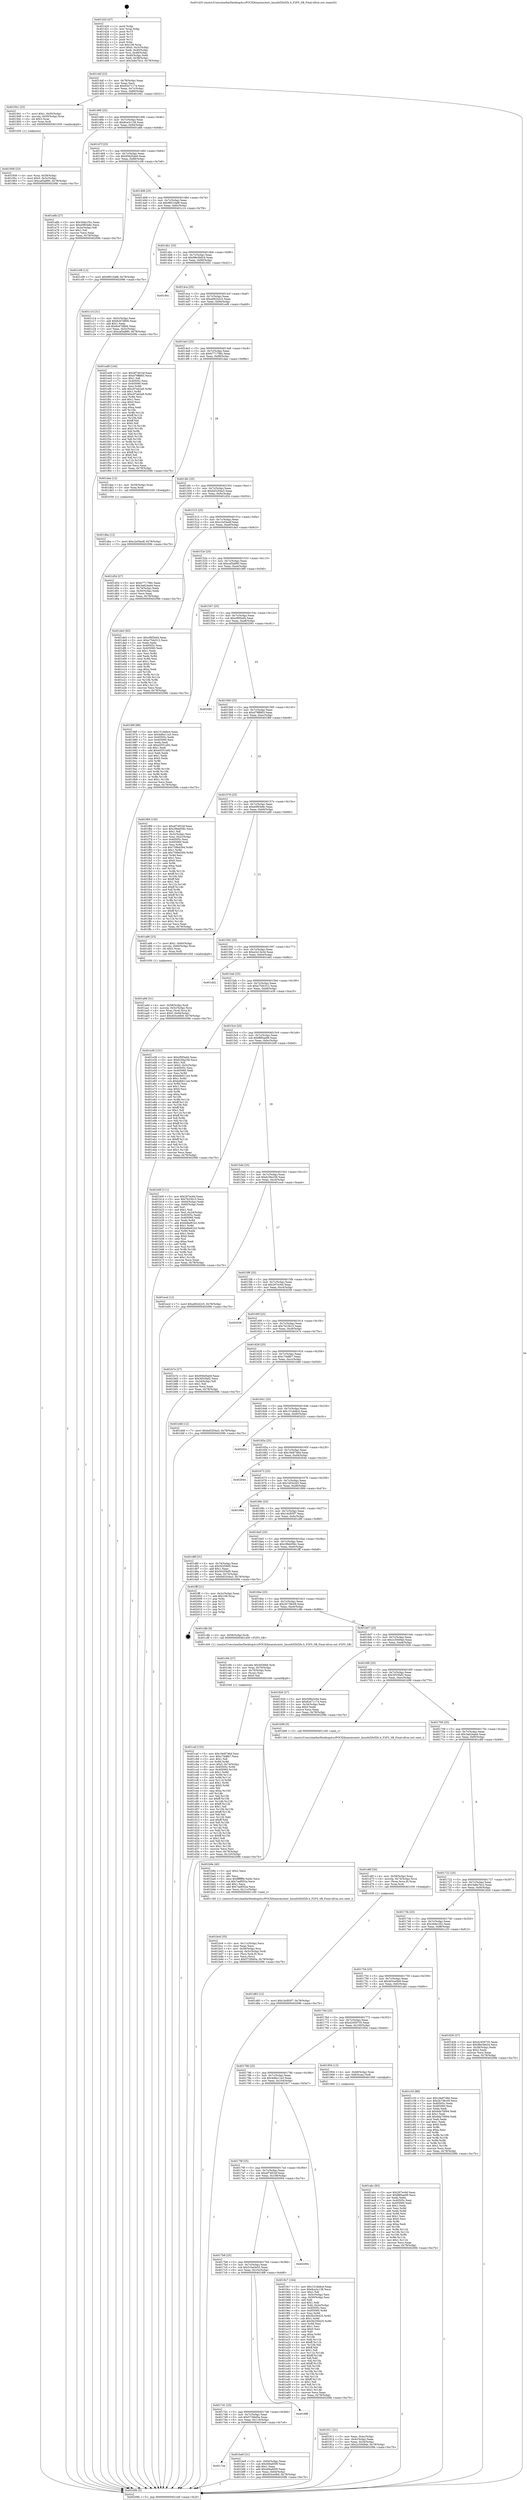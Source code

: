digraph "0x401420" {
  label = "0x401420 (/mnt/c/Users/mathe/Desktop/tcc/POCII/binaries/extr_linuxfsf2fsf2fs.h_F2FS_SB_Final-ollvm.out::main(0))"
  labelloc = "t"
  node[shape=record]

  Entry [label="",width=0.3,height=0.3,shape=circle,fillcolor=black,style=filled]
  "0x40144f" [label="{
     0x40144f [23]\l
     | [instrs]\l
     &nbsp;&nbsp;0x40144f \<+3\>: mov -0x78(%rbp),%eax\l
     &nbsp;&nbsp;0x401452 \<+2\>: mov %eax,%ecx\l
     &nbsp;&nbsp;0x401454 \<+6\>: sub $0x82e71174,%ecx\l
     &nbsp;&nbsp;0x40145a \<+3\>: mov %eax,-0x7c(%rbp)\l
     &nbsp;&nbsp;0x40145d \<+3\>: mov %ecx,-0x80(%rbp)\l
     &nbsp;&nbsp;0x401460 \<+6\>: je 0000000000401941 \<main+0x521\>\l
  }"]
  "0x401941" [label="{
     0x401941 [23]\l
     | [instrs]\l
     &nbsp;&nbsp;0x401941 \<+7\>: movl $0x1,-0x50(%rbp)\l
     &nbsp;&nbsp;0x401948 \<+4\>: movslq -0x50(%rbp),%rax\l
     &nbsp;&nbsp;0x40194c \<+4\>: shl $0x3,%rax\l
     &nbsp;&nbsp;0x401950 \<+3\>: mov %rax,%rdi\l
     &nbsp;&nbsp;0x401953 \<+5\>: call 0000000000401050 \<malloc@plt\>\l
     | [calls]\l
     &nbsp;&nbsp;0x401050 \{1\} (unknown)\l
  }"]
  "0x401466" [label="{
     0x401466 [25]\l
     | [instrs]\l
     &nbsp;&nbsp;0x401466 \<+5\>: jmp 000000000040146b \<main+0x4b\>\l
     &nbsp;&nbsp;0x40146b \<+3\>: mov -0x7c(%rbp),%eax\l
     &nbsp;&nbsp;0x40146e \<+5\>: sub $0x8ca3c138,%eax\l
     &nbsp;&nbsp;0x401473 \<+6\>: mov %eax,-0x84(%rbp)\l
     &nbsp;&nbsp;0x401479 \<+6\>: je 0000000000401a6b \<main+0x64b\>\l
  }"]
  Exit [label="",width=0.3,height=0.3,shape=circle,fillcolor=black,style=filled,peripheries=2]
  "0x401a6b" [label="{
     0x401a6b [27]\l
     | [instrs]\l
     &nbsp;&nbsp;0x401a6b \<+5\>: mov $0x3d4e1f2c,%eax\l
     &nbsp;&nbsp;0x401a70 \<+5\>: mov $0xe0f63e8c,%ecx\l
     &nbsp;&nbsp;0x401a75 \<+3\>: mov -0x2e(%rbp),%dl\l
     &nbsp;&nbsp;0x401a78 \<+3\>: test $0x1,%dl\l
     &nbsp;&nbsp;0x401a7b \<+3\>: cmovne %ecx,%eax\l
     &nbsp;&nbsp;0x401a7e \<+3\>: mov %eax,-0x78(%rbp)\l
     &nbsp;&nbsp;0x401a81 \<+5\>: jmp 000000000040209b \<main+0xc7b\>\l
  }"]
  "0x40147f" [label="{
     0x40147f [25]\l
     | [instrs]\l
     &nbsp;&nbsp;0x40147f \<+5\>: jmp 0000000000401484 \<main+0x64\>\l
     &nbsp;&nbsp;0x401484 \<+3\>: mov -0x7c(%rbp),%eax\l
     &nbsp;&nbsp;0x401487 \<+5\>: sub $0x956d5ab9,%eax\l
     &nbsp;&nbsp;0x40148c \<+6\>: mov %eax,-0x88(%rbp)\l
     &nbsp;&nbsp;0x401492 \<+6\>: je 0000000000401c08 \<main+0x7e8\>\l
  }"]
  "0x401dba" [label="{
     0x401dba [12]\l
     | [instrs]\l
     &nbsp;&nbsp;0x401dba \<+7\>: movl $0xc2e54a4f,-0x78(%rbp)\l
     &nbsp;&nbsp;0x401dc1 \<+5\>: jmp 000000000040209b \<main+0xc7b\>\l
  }"]
  "0x401c08" [label="{
     0x401c08 [12]\l
     | [instrs]\l
     &nbsp;&nbsp;0x401c08 \<+7\>: movl $0x98510af8,-0x78(%rbp)\l
     &nbsp;&nbsp;0x401c0f \<+5\>: jmp 000000000040209b \<main+0xc7b\>\l
  }"]
  "0x401498" [label="{
     0x401498 [25]\l
     | [instrs]\l
     &nbsp;&nbsp;0x401498 \<+5\>: jmp 000000000040149d \<main+0x7d\>\l
     &nbsp;&nbsp;0x40149d \<+3\>: mov -0x7c(%rbp),%eax\l
     &nbsp;&nbsp;0x4014a0 \<+5\>: sub $0x98510af8,%eax\l
     &nbsp;&nbsp;0x4014a5 \<+6\>: mov %eax,-0x8c(%rbp)\l
     &nbsp;&nbsp;0x4014ab \<+6\>: je 0000000000401c14 \<main+0x7f4\>\l
  }"]
  "0x401d83" [label="{
     0x401d83 [12]\l
     | [instrs]\l
     &nbsp;&nbsp;0x401d83 \<+7\>: movl $0x1dcf05f7,-0x78(%rbp)\l
     &nbsp;&nbsp;0x401d8a \<+5\>: jmp 000000000040209b \<main+0xc7b\>\l
  }"]
  "0x401c14" [label="{
     0x401c14 [31]\l
     | [instrs]\l
     &nbsp;&nbsp;0x401c14 \<+3\>: mov -0x5c(%rbp),%eax\l
     &nbsp;&nbsp;0x401c17 \<+5\>: add $0x8c67d806,%eax\l
     &nbsp;&nbsp;0x401c1c \<+3\>: add $0x1,%eax\l
     &nbsp;&nbsp;0x401c1f \<+5\>: sub $0x8c67d806,%eax\l
     &nbsp;&nbsp;0x401c24 \<+3\>: mov %eax,-0x5c(%rbp)\l
     &nbsp;&nbsp;0x401c27 \<+7\>: movl $0xcaf3a880,-0x78(%rbp)\l
     &nbsp;&nbsp;0x401c2e \<+5\>: jmp 000000000040209b \<main+0xc7b\>\l
  }"]
  "0x4014b1" [label="{
     0x4014b1 [25]\l
     | [instrs]\l
     &nbsp;&nbsp;0x4014b1 \<+5\>: jmp 00000000004014b6 \<main+0x96\>\l
     &nbsp;&nbsp;0x4014b6 \<+3\>: mov -0x7c(%rbp),%eax\l
     &nbsp;&nbsp;0x4014b9 \<+5\>: sub $0x98e3b624,%eax\l
     &nbsp;&nbsp;0x4014be \<+6\>: mov %eax,-0x90(%rbp)\l
     &nbsp;&nbsp;0x4014c4 \<+6\>: je 0000000000401841 \<main+0x421\>\l
  }"]
  "0x401caf" [label="{
     0x401caf [153]\l
     | [instrs]\l
     &nbsp;&nbsp;0x401caf \<+5\>: mov $0x19e8746d,%esi\l
     &nbsp;&nbsp;0x401cb4 \<+5\>: mov $0xc74d8b7,%ecx\l
     &nbsp;&nbsp;0x401cb9 \<+2\>: mov $0x1,%dl\l
     &nbsp;&nbsp;0x401cbb \<+3\>: xor %r8d,%r8d\l
     &nbsp;&nbsp;0x401cbe \<+7\>: movl $0x0,-0x74(%rbp)\l
     &nbsp;&nbsp;0x401cc5 \<+8\>: mov 0x40505c,%r9d\l
     &nbsp;&nbsp;0x401ccd \<+8\>: mov 0x405060,%r10d\l
     &nbsp;&nbsp;0x401cd5 \<+4\>: sub $0x1,%r8d\l
     &nbsp;&nbsp;0x401cd9 \<+3\>: mov %r9d,%r11d\l
     &nbsp;&nbsp;0x401cdc \<+3\>: add %r8d,%r11d\l
     &nbsp;&nbsp;0x401cdf \<+4\>: imul %r11d,%r9d\l
     &nbsp;&nbsp;0x401ce3 \<+4\>: and $0x1,%r9d\l
     &nbsp;&nbsp;0x401ce7 \<+4\>: cmp $0x0,%r9d\l
     &nbsp;&nbsp;0x401ceb \<+3\>: sete %bl\l
     &nbsp;&nbsp;0x401cee \<+4\>: cmp $0xa,%r10d\l
     &nbsp;&nbsp;0x401cf2 \<+4\>: setl %r14b\l
     &nbsp;&nbsp;0x401cf6 \<+3\>: mov %bl,%r15b\l
     &nbsp;&nbsp;0x401cf9 \<+4\>: xor $0xff,%r15b\l
     &nbsp;&nbsp;0x401cfd \<+3\>: mov %r14b,%r12b\l
     &nbsp;&nbsp;0x401d00 \<+4\>: xor $0xff,%r12b\l
     &nbsp;&nbsp;0x401d04 \<+3\>: xor $0x1,%dl\l
     &nbsp;&nbsp;0x401d07 \<+3\>: mov %r15b,%r13b\l
     &nbsp;&nbsp;0x401d0a \<+4\>: and $0xff,%r13b\l
     &nbsp;&nbsp;0x401d0e \<+2\>: and %dl,%bl\l
     &nbsp;&nbsp;0x401d10 \<+3\>: mov %r12b,%dil\l
     &nbsp;&nbsp;0x401d13 \<+4\>: and $0xff,%dil\l
     &nbsp;&nbsp;0x401d17 \<+3\>: and %dl,%r14b\l
     &nbsp;&nbsp;0x401d1a \<+3\>: or %bl,%r13b\l
     &nbsp;&nbsp;0x401d1d \<+3\>: or %r14b,%dil\l
     &nbsp;&nbsp;0x401d20 \<+3\>: xor %dil,%r13b\l
     &nbsp;&nbsp;0x401d23 \<+3\>: or %r12b,%r15b\l
     &nbsp;&nbsp;0x401d26 \<+4\>: xor $0xff,%r15b\l
     &nbsp;&nbsp;0x401d2a \<+3\>: or $0x1,%dl\l
     &nbsp;&nbsp;0x401d2d \<+3\>: and %dl,%r15b\l
     &nbsp;&nbsp;0x401d30 \<+3\>: or %r15b,%r13b\l
     &nbsp;&nbsp;0x401d33 \<+4\>: test $0x1,%r13b\l
     &nbsp;&nbsp;0x401d37 \<+3\>: cmovne %ecx,%esi\l
     &nbsp;&nbsp;0x401d3a \<+3\>: mov %esi,-0x78(%rbp)\l
     &nbsp;&nbsp;0x401d3d \<+6\>: mov %eax,-0x120(%rbp)\l
     &nbsp;&nbsp;0x401d43 \<+5\>: jmp 000000000040209b \<main+0xc7b\>\l
  }"]
  "0x401841" [label="{
     0x401841\l
  }", style=dashed]
  "0x4014ca" [label="{
     0x4014ca [25]\l
     | [instrs]\l
     &nbsp;&nbsp;0x4014ca \<+5\>: jmp 00000000004014cf \<main+0xaf\>\l
     &nbsp;&nbsp;0x4014cf \<+3\>: mov -0x7c(%rbp),%eax\l
     &nbsp;&nbsp;0x4014d2 \<+5\>: sub $0xa06242c5,%eax\l
     &nbsp;&nbsp;0x4014d7 \<+6\>: mov %eax,-0x94(%rbp)\l
     &nbsp;&nbsp;0x4014dd \<+6\>: je 0000000000401ed9 \<main+0xab9\>\l
  }"]
  "0x401c94" [label="{
     0x401c94 [27]\l
     | [instrs]\l
     &nbsp;&nbsp;0x401c94 \<+10\>: movabs $0x4030b6,%rdi\l
     &nbsp;&nbsp;0x401c9e \<+4\>: mov %rax,-0x70(%rbp)\l
     &nbsp;&nbsp;0x401ca2 \<+4\>: mov -0x70(%rbp),%rax\l
     &nbsp;&nbsp;0x401ca6 \<+2\>: mov (%rax),%esi\l
     &nbsp;&nbsp;0x401ca8 \<+2\>: mov $0x0,%al\l
     &nbsp;&nbsp;0x401caa \<+5\>: call 0000000000401040 \<printf@plt\>\l
     | [calls]\l
     &nbsp;&nbsp;0x401040 \{1\} (unknown)\l
  }"]
  "0x401ed9" [label="{
     0x401ed9 [144]\l
     | [instrs]\l
     &nbsp;&nbsp;0x401ed9 \<+5\>: mov $0x4f7491bf,%eax\l
     &nbsp;&nbsp;0x401ede \<+5\>: mov $0xd79ffd63,%ecx\l
     &nbsp;&nbsp;0x401ee3 \<+2\>: mov $0x1,%dl\l
     &nbsp;&nbsp;0x401ee5 \<+7\>: mov 0x40505c,%esi\l
     &nbsp;&nbsp;0x401eec \<+7\>: mov 0x405060,%edi\l
     &nbsp;&nbsp;0x401ef3 \<+3\>: mov %esi,%r8d\l
     &nbsp;&nbsp;0x401ef6 \<+7\>: add $0xc97eb2a9,%r8d\l
     &nbsp;&nbsp;0x401efd \<+4\>: sub $0x1,%r8d\l
     &nbsp;&nbsp;0x401f01 \<+7\>: sub $0xc97eb2a9,%r8d\l
     &nbsp;&nbsp;0x401f08 \<+4\>: imul %r8d,%esi\l
     &nbsp;&nbsp;0x401f0c \<+3\>: and $0x1,%esi\l
     &nbsp;&nbsp;0x401f0f \<+3\>: cmp $0x0,%esi\l
     &nbsp;&nbsp;0x401f12 \<+4\>: sete %r9b\l
     &nbsp;&nbsp;0x401f16 \<+3\>: cmp $0xa,%edi\l
     &nbsp;&nbsp;0x401f19 \<+4\>: setl %r10b\l
     &nbsp;&nbsp;0x401f1d \<+3\>: mov %r9b,%r11b\l
     &nbsp;&nbsp;0x401f20 \<+4\>: xor $0xff,%r11b\l
     &nbsp;&nbsp;0x401f24 \<+3\>: mov %r10b,%bl\l
     &nbsp;&nbsp;0x401f27 \<+3\>: xor $0xff,%bl\l
     &nbsp;&nbsp;0x401f2a \<+3\>: xor $0x0,%dl\l
     &nbsp;&nbsp;0x401f2d \<+3\>: mov %r11b,%r14b\l
     &nbsp;&nbsp;0x401f30 \<+4\>: and $0x0,%r14b\l
     &nbsp;&nbsp;0x401f34 \<+3\>: and %dl,%r9b\l
     &nbsp;&nbsp;0x401f37 \<+3\>: mov %bl,%r15b\l
     &nbsp;&nbsp;0x401f3a \<+4\>: and $0x0,%r15b\l
     &nbsp;&nbsp;0x401f3e \<+3\>: and %dl,%r10b\l
     &nbsp;&nbsp;0x401f41 \<+3\>: or %r9b,%r14b\l
     &nbsp;&nbsp;0x401f44 \<+3\>: or %r10b,%r15b\l
     &nbsp;&nbsp;0x401f47 \<+3\>: xor %r15b,%r14b\l
     &nbsp;&nbsp;0x401f4a \<+3\>: or %bl,%r11b\l
     &nbsp;&nbsp;0x401f4d \<+4\>: xor $0xff,%r11b\l
     &nbsp;&nbsp;0x401f51 \<+3\>: or $0x0,%dl\l
     &nbsp;&nbsp;0x401f54 \<+3\>: and %dl,%r11b\l
     &nbsp;&nbsp;0x401f57 \<+3\>: or %r11b,%r14b\l
     &nbsp;&nbsp;0x401f5a \<+4\>: test $0x1,%r14b\l
     &nbsp;&nbsp;0x401f5e \<+3\>: cmovne %ecx,%eax\l
     &nbsp;&nbsp;0x401f61 \<+3\>: mov %eax,-0x78(%rbp)\l
     &nbsp;&nbsp;0x401f64 \<+5\>: jmp 000000000040209b \<main+0xc7b\>\l
  }"]
  "0x4014e3" [label="{
     0x4014e3 [25]\l
     | [instrs]\l
     &nbsp;&nbsp;0x4014e3 \<+5\>: jmp 00000000004014e8 \<main+0xc8\>\l
     &nbsp;&nbsp;0x4014e8 \<+3\>: mov -0x7c(%rbp),%eax\l
     &nbsp;&nbsp;0x4014eb \<+5\>: sub $0xb771798c,%eax\l
     &nbsp;&nbsp;0x4014f0 \<+6\>: mov %eax,-0x98(%rbp)\l
     &nbsp;&nbsp;0x4014f6 \<+6\>: je 0000000000401dae \<main+0x98e\>\l
  }"]
  "0x4017ea" [label="{
     0x4017ea\l
  }", style=dashed]
  "0x401dae" [label="{
     0x401dae [12]\l
     | [instrs]\l
     &nbsp;&nbsp;0x401dae \<+4\>: mov -0x58(%rbp),%rax\l
     &nbsp;&nbsp;0x401db2 \<+3\>: mov %rax,%rdi\l
     &nbsp;&nbsp;0x401db5 \<+5\>: call 0000000000401030 \<free@plt\>\l
     | [calls]\l
     &nbsp;&nbsp;0x401030 \{1\} (unknown)\l
  }"]
  "0x4014fc" [label="{
     0x4014fc [25]\l
     | [instrs]\l
     &nbsp;&nbsp;0x4014fc \<+5\>: jmp 0000000000401501 \<main+0xe1\>\l
     &nbsp;&nbsp;0x401501 \<+3\>: mov -0x7c(%rbp),%eax\l
     &nbsp;&nbsp;0x401504 \<+5\>: sub $0xbd3204a3,%eax\l
     &nbsp;&nbsp;0x401509 \<+6\>: mov %eax,-0x9c(%rbp)\l
     &nbsp;&nbsp;0x40150f \<+6\>: je 0000000000401d54 \<main+0x934\>\l
  }"]
  "0x401be9" [label="{
     0x401be9 [31]\l
     | [instrs]\l
     &nbsp;&nbsp;0x401be9 \<+3\>: mov -0x64(%rbp),%eax\l
     &nbsp;&nbsp;0x401bec \<+5\>: sub $0x40ba65f0,%eax\l
     &nbsp;&nbsp;0x401bf1 \<+3\>: add $0x1,%eax\l
     &nbsp;&nbsp;0x401bf4 \<+5\>: add $0x40ba65f0,%eax\l
     &nbsp;&nbsp;0x401bf9 \<+3\>: mov %eax,-0x64(%rbp)\l
     &nbsp;&nbsp;0x401bfc \<+7\>: movl $0x403ce0b9,-0x78(%rbp)\l
     &nbsp;&nbsp;0x401c03 \<+5\>: jmp 000000000040209b \<main+0xc7b\>\l
  }"]
  "0x401d54" [label="{
     0x401d54 [27]\l
     | [instrs]\l
     &nbsp;&nbsp;0x401d54 \<+5\>: mov $0xb771798c,%eax\l
     &nbsp;&nbsp;0x401d59 \<+5\>: mov $0x3a624ad4,%ecx\l
     &nbsp;&nbsp;0x401d5e \<+3\>: mov -0x74(%rbp),%edx\l
     &nbsp;&nbsp;0x401d61 \<+3\>: cmp -0x50(%rbp),%edx\l
     &nbsp;&nbsp;0x401d64 \<+3\>: cmovl %ecx,%eax\l
     &nbsp;&nbsp;0x401d67 \<+3\>: mov %eax,-0x78(%rbp)\l
     &nbsp;&nbsp;0x401d6a \<+5\>: jmp 000000000040209b \<main+0xc7b\>\l
  }"]
  "0x401515" [label="{
     0x401515 [25]\l
     | [instrs]\l
     &nbsp;&nbsp;0x401515 \<+5\>: jmp 000000000040151a \<main+0xfa\>\l
     &nbsp;&nbsp;0x40151a \<+3\>: mov -0x7c(%rbp),%eax\l
     &nbsp;&nbsp;0x40151d \<+5\>: sub $0xc2e54a4f,%eax\l
     &nbsp;&nbsp;0x401522 \<+6\>: mov %eax,-0xa0(%rbp)\l
     &nbsp;&nbsp;0x401528 \<+6\>: je 0000000000401de3 \<main+0x9c3\>\l
  }"]
  "0x4017d1" [label="{
     0x4017d1 [25]\l
     | [instrs]\l
     &nbsp;&nbsp;0x4017d1 \<+5\>: jmp 00000000004017d6 \<main+0x3b6\>\l
     &nbsp;&nbsp;0x4017d6 \<+3\>: mov -0x7c(%rbp),%eax\l
     &nbsp;&nbsp;0x4017d9 \<+5\>: sub $0x572fdd5a,%eax\l
     &nbsp;&nbsp;0x4017de \<+6\>: mov %eax,-0x110(%rbp)\l
     &nbsp;&nbsp;0x4017e4 \<+6\>: je 0000000000401be9 \<main+0x7c9\>\l
  }"]
  "0x401de3" [label="{
     0x401de3 [83]\l
     | [instrs]\l
     &nbsp;&nbsp;0x401de3 \<+5\>: mov $0xcf0f3ed4,%eax\l
     &nbsp;&nbsp;0x401de8 \<+5\>: mov $0xe75dc512,%ecx\l
     &nbsp;&nbsp;0x401ded \<+2\>: xor %edx,%edx\l
     &nbsp;&nbsp;0x401def \<+7\>: mov 0x40505c,%esi\l
     &nbsp;&nbsp;0x401df6 \<+7\>: mov 0x405060,%edi\l
     &nbsp;&nbsp;0x401dfd \<+3\>: sub $0x1,%edx\l
     &nbsp;&nbsp;0x401e00 \<+3\>: mov %esi,%r8d\l
     &nbsp;&nbsp;0x401e03 \<+3\>: add %edx,%r8d\l
     &nbsp;&nbsp;0x401e06 \<+4\>: imul %r8d,%esi\l
     &nbsp;&nbsp;0x401e0a \<+3\>: and $0x1,%esi\l
     &nbsp;&nbsp;0x401e0d \<+3\>: cmp $0x0,%esi\l
     &nbsp;&nbsp;0x401e10 \<+4\>: sete %r9b\l
     &nbsp;&nbsp;0x401e14 \<+3\>: cmp $0xa,%edi\l
     &nbsp;&nbsp;0x401e17 \<+4\>: setl %r10b\l
     &nbsp;&nbsp;0x401e1b \<+3\>: mov %r9b,%r11b\l
     &nbsp;&nbsp;0x401e1e \<+3\>: and %r10b,%r11b\l
     &nbsp;&nbsp;0x401e21 \<+3\>: xor %r10b,%r9b\l
     &nbsp;&nbsp;0x401e24 \<+3\>: or %r9b,%r11b\l
     &nbsp;&nbsp;0x401e27 \<+4\>: test $0x1,%r11b\l
     &nbsp;&nbsp;0x401e2b \<+3\>: cmovne %ecx,%eax\l
     &nbsp;&nbsp;0x401e2e \<+3\>: mov %eax,-0x78(%rbp)\l
     &nbsp;&nbsp;0x401e31 \<+5\>: jmp 000000000040209b \<main+0xc7b\>\l
  }"]
  "0x40152e" [label="{
     0x40152e [25]\l
     | [instrs]\l
     &nbsp;&nbsp;0x40152e \<+5\>: jmp 0000000000401533 \<main+0x113\>\l
     &nbsp;&nbsp;0x401533 \<+3\>: mov -0x7c(%rbp),%eax\l
     &nbsp;&nbsp;0x401536 \<+5\>: sub $0xcaf3a880,%eax\l
     &nbsp;&nbsp;0x40153b \<+6\>: mov %eax,-0xa4(%rbp)\l
     &nbsp;&nbsp;0x401541 \<+6\>: je 000000000040196f \<main+0x54f\>\l
  }"]
  "0x4018f8" [label="{
     0x4018f8\l
  }", style=dashed]
  "0x40196f" [label="{
     0x40196f [88]\l
     | [instrs]\l
     &nbsp;&nbsp;0x40196f \<+5\>: mov $0x151de8cd,%eax\l
     &nbsp;&nbsp;0x401974 \<+5\>: mov $0x4d6e11a3,%ecx\l
     &nbsp;&nbsp;0x401979 \<+7\>: mov 0x40505c,%edx\l
     &nbsp;&nbsp;0x401980 \<+7\>: mov 0x405060,%esi\l
     &nbsp;&nbsp;0x401987 \<+2\>: mov %edx,%edi\l
     &nbsp;&nbsp;0x401989 \<+6\>: sub $0xe5551a92,%edi\l
     &nbsp;&nbsp;0x40198f \<+3\>: sub $0x1,%edi\l
     &nbsp;&nbsp;0x401992 \<+6\>: add $0xe5551a92,%edi\l
     &nbsp;&nbsp;0x401998 \<+3\>: imul %edi,%edx\l
     &nbsp;&nbsp;0x40199b \<+3\>: and $0x1,%edx\l
     &nbsp;&nbsp;0x40199e \<+3\>: cmp $0x0,%edx\l
     &nbsp;&nbsp;0x4019a1 \<+4\>: sete %r8b\l
     &nbsp;&nbsp;0x4019a5 \<+3\>: cmp $0xa,%esi\l
     &nbsp;&nbsp;0x4019a8 \<+4\>: setl %r9b\l
     &nbsp;&nbsp;0x4019ac \<+3\>: mov %r8b,%r10b\l
     &nbsp;&nbsp;0x4019af \<+3\>: and %r9b,%r10b\l
     &nbsp;&nbsp;0x4019b2 \<+3\>: xor %r9b,%r8b\l
     &nbsp;&nbsp;0x4019b5 \<+3\>: or %r8b,%r10b\l
     &nbsp;&nbsp;0x4019b8 \<+4\>: test $0x1,%r10b\l
     &nbsp;&nbsp;0x4019bc \<+3\>: cmovne %ecx,%eax\l
     &nbsp;&nbsp;0x4019bf \<+3\>: mov %eax,-0x78(%rbp)\l
     &nbsp;&nbsp;0x4019c2 \<+5\>: jmp 000000000040209b \<main+0xc7b\>\l
  }"]
  "0x401547" [label="{
     0x401547 [25]\l
     | [instrs]\l
     &nbsp;&nbsp;0x401547 \<+5\>: jmp 000000000040154c \<main+0x12c\>\l
     &nbsp;&nbsp;0x40154c \<+3\>: mov -0x7c(%rbp),%eax\l
     &nbsp;&nbsp;0x40154f \<+5\>: sub $0xcf0f3ed4,%eax\l
     &nbsp;&nbsp;0x401554 \<+6\>: mov %eax,-0xa8(%rbp)\l
     &nbsp;&nbsp;0x40155a \<+6\>: je 0000000000402081 \<main+0xc61\>\l
  }"]
  "0x4017b8" [label="{
     0x4017b8 [25]\l
     | [instrs]\l
     &nbsp;&nbsp;0x4017b8 \<+5\>: jmp 00000000004017bd \<main+0x39d\>\l
     &nbsp;&nbsp;0x4017bd \<+3\>: mov -0x7c(%rbp),%eax\l
     &nbsp;&nbsp;0x4017c0 \<+5\>: sub $0x51be3e55,%eax\l
     &nbsp;&nbsp;0x4017c5 \<+6\>: mov %eax,-0x10c(%rbp)\l
     &nbsp;&nbsp;0x4017cb \<+6\>: je 00000000004018f8 \<main+0x4d8\>\l
  }"]
  "0x402081" [label="{
     0x402081\l
  }", style=dashed]
  "0x401560" [label="{
     0x401560 [25]\l
     | [instrs]\l
     &nbsp;&nbsp;0x401560 \<+5\>: jmp 0000000000401565 \<main+0x145\>\l
     &nbsp;&nbsp;0x401565 \<+3\>: mov -0x7c(%rbp),%eax\l
     &nbsp;&nbsp;0x401568 \<+5\>: sub $0xd79ffd63,%eax\l
     &nbsp;&nbsp;0x40156d \<+6\>: mov %eax,-0xac(%rbp)\l
     &nbsp;&nbsp;0x401573 \<+6\>: je 0000000000401f69 \<main+0xb49\>\l
  }"]
  "0x402094" [label="{
     0x402094\l
  }", style=dashed]
  "0x401f69" [label="{
     0x401f69 [150]\l
     | [instrs]\l
     &nbsp;&nbsp;0x401f69 \<+5\>: mov $0x4f7491bf,%eax\l
     &nbsp;&nbsp;0x401f6e \<+5\>: mov $0x29bb056c,%ecx\l
     &nbsp;&nbsp;0x401f73 \<+2\>: mov $0x1,%dl\l
     &nbsp;&nbsp;0x401f75 \<+3\>: mov -0x3c(%rbp),%esi\l
     &nbsp;&nbsp;0x401f78 \<+3\>: mov %esi,-0x2c(%rbp)\l
     &nbsp;&nbsp;0x401f7b \<+7\>: mov 0x40505c,%esi\l
     &nbsp;&nbsp;0x401f82 \<+7\>: mov 0x405060,%edi\l
     &nbsp;&nbsp;0x401f89 \<+3\>: mov %esi,%r8d\l
     &nbsp;&nbsp;0x401f8c \<+7\>: sub $0x759bd394,%r8d\l
     &nbsp;&nbsp;0x401f93 \<+4\>: sub $0x1,%r8d\l
     &nbsp;&nbsp;0x401f97 \<+7\>: add $0x759bd394,%r8d\l
     &nbsp;&nbsp;0x401f9e \<+4\>: imul %r8d,%esi\l
     &nbsp;&nbsp;0x401fa2 \<+3\>: and $0x1,%esi\l
     &nbsp;&nbsp;0x401fa5 \<+3\>: cmp $0x0,%esi\l
     &nbsp;&nbsp;0x401fa8 \<+4\>: sete %r9b\l
     &nbsp;&nbsp;0x401fac \<+3\>: cmp $0xa,%edi\l
     &nbsp;&nbsp;0x401faf \<+4\>: setl %r10b\l
     &nbsp;&nbsp;0x401fb3 \<+3\>: mov %r9b,%r11b\l
     &nbsp;&nbsp;0x401fb6 \<+4\>: xor $0xff,%r11b\l
     &nbsp;&nbsp;0x401fba \<+3\>: mov %r10b,%bl\l
     &nbsp;&nbsp;0x401fbd \<+3\>: xor $0xff,%bl\l
     &nbsp;&nbsp;0x401fc0 \<+3\>: xor $0x1,%dl\l
     &nbsp;&nbsp;0x401fc3 \<+3\>: mov %r11b,%r14b\l
     &nbsp;&nbsp;0x401fc6 \<+4\>: and $0xff,%r14b\l
     &nbsp;&nbsp;0x401fca \<+3\>: and %dl,%r9b\l
     &nbsp;&nbsp;0x401fcd \<+3\>: mov %bl,%r15b\l
     &nbsp;&nbsp;0x401fd0 \<+4\>: and $0xff,%r15b\l
     &nbsp;&nbsp;0x401fd4 \<+3\>: and %dl,%r10b\l
     &nbsp;&nbsp;0x401fd7 \<+3\>: or %r9b,%r14b\l
     &nbsp;&nbsp;0x401fda \<+3\>: or %r10b,%r15b\l
     &nbsp;&nbsp;0x401fdd \<+3\>: xor %r15b,%r14b\l
     &nbsp;&nbsp;0x401fe0 \<+3\>: or %bl,%r11b\l
     &nbsp;&nbsp;0x401fe3 \<+4\>: xor $0xff,%r11b\l
     &nbsp;&nbsp;0x401fe7 \<+3\>: or $0x1,%dl\l
     &nbsp;&nbsp;0x401fea \<+3\>: and %dl,%r11b\l
     &nbsp;&nbsp;0x401fed \<+3\>: or %r11b,%r14b\l
     &nbsp;&nbsp;0x401ff0 \<+4\>: test $0x1,%r14b\l
     &nbsp;&nbsp;0x401ff4 \<+3\>: cmovne %ecx,%eax\l
     &nbsp;&nbsp;0x401ff7 \<+3\>: mov %eax,-0x78(%rbp)\l
     &nbsp;&nbsp;0x401ffa \<+5\>: jmp 000000000040209b \<main+0xc7b\>\l
  }"]
  "0x401579" [label="{
     0x401579 [25]\l
     | [instrs]\l
     &nbsp;&nbsp;0x401579 \<+5\>: jmp 000000000040157e \<main+0x15e\>\l
     &nbsp;&nbsp;0x40157e \<+3\>: mov -0x7c(%rbp),%eax\l
     &nbsp;&nbsp;0x401581 \<+5\>: sub $0xe0f63e8c,%eax\l
     &nbsp;&nbsp;0x401586 \<+6\>: mov %eax,-0xb0(%rbp)\l
     &nbsp;&nbsp;0x40158c \<+6\>: je 0000000000401a86 \<main+0x666\>\l
  }"]
  "0x401bc6" [label="{
     0x401bc6 [35]\l
     | [instrs]\l
     &nbsp;&nbsp;0x401bc6 \<+6\>: mov -0x11c(%rbp),%ecx\l
     &nbsp;&nbsp;0x401bcc \<+3\>: imul %eax,%ecx\l
     &nbsp;&nbsp;0x401bcf \<+4\>: mov -0x58(%rbp),%rsi\l
     &nbsp;&nbsp;0x401bd3 \<+4\>: movslq -0x5c(%rbp),%rdi\l
     &nbsp;&nbsp;0x401bd7 \<+4\>: mov (%rsi,%rdi,8),%rsi\l
     &nbsp;&nbsp;0x401bdb \<+2\>: mov %ecx,(%rsi)\l
     &nbsp;&nbsp;0x401bdd \<+7\>: movl $0x572fdd5a,-0x78(%rbp)\l
     &nbsp;&nbsp;0x401be4 \<+5\>: jmp 000000000040209b \<main+0xc7b\>\l
  }"]
  "0x401a86" [label="{
     0x401a86 [23]\l
     | [instrs]\l
     &nbsp;&nbsp;0x401a86 \<+7\>: movl $0x1,-0x60(%rbp)\l
     &nbsp;&nbsp;0x401a8d \<+4\>: movslq -0x60(%rbp),%rax\l
     &nbsp;&nbsp;0x401a91 \<+4\>: shl $0x2,%rax\l
     &nbsp;&nbsp;0x401a95 \<+3\>: mov %rax,%rdi\l
     &nbsp;&nbsp;0x401a98 \<+5\>: call 0000000000401050 \<malloc@plt\>\l
     | [calls]\l
     &nbsp;&nbsp;0x401050 \{1\} (unknown)\l
  }"]
  "0x401592" [label="{
     0x401592 [25]\l
     | [instrs]\l
     &nbsp;&nbsp;0x401592 \<+5\>: jmp 0000000000401597 \<main+0x177\>\l
     &nbsp;&nbsp;0x401597 \<+3\>: mov -0x7c(%rbp),%eax\l
     &nbsp;&nbsp;0x40159a \<+5\>: sub $0xe2e13e3d,%eax\l
     &nbsp;&nbsp;0x40159f \<+6\>: mov %eax,-0xb4(%rbp)\l
     &nbsp;&nbsp;0x4015a5 \<+6\>: je 0000000000401dd2 \<main+0x9b2\>\l
  }"]
  "0x401b9e" [label="{
     0x401b9e [40]\l
     | [instrs]\l
     &nbsp;&nbsp;0x401b9e \<+5\>: mov $0x2,%ecx\l
     &nbsp;&nbsp;0x401ba3 \<+1\>: cltd\l
     &nbsp;&nbsp;0x401ba4 \<+2\>: idiv %ecx\l
     &nbsp;&nbsp;0x401ba6 \<+6\>: imul $0xfffffffe,%edx,%ecx\l
     &nbsp;&nbsp;0x401bac \<+6\>: sub $0x7aef052a,%ecx\l
     &nbsp;&nbsp;0x401bb2 \<+3\>: add $0x1,%ecx\l
     &nbsp;&nbsp;0x401bb5 \<+6\>: add $0x7aef052a,%ecx\l
     &nbsp;&nbsp;0x401bbb \<+6\>: mov %ecx,-0x11c(%rbp)\l
     &nbsp;&nbsp;0x401bc1 \<+5\>: call 0000000000401160 \<next_i\>\l
     | [calls]\l
     &nbsp;&nbsp;0x401160 \{1\} (/mnt/c/Users/mathe/Desktop/tcc/POCII/binaries/extr_linuxfsf2fsf2fs.h_F2FS_SB_Final-ollvm.out::next_i)\l
  }"]
  "0x401dd2" [label="{
     0x401dd2\l
  }", style=dashed]
  "0x4015ab" [label="{
     0x4015ab [25]\l
     | [instrs]\l
     &nbsp;&nbsp;0x4015ab \<+5\>: jmp 00000000004015b0 \<main+0x190\>\l
     &nbsp;&nbsp;0x4015b0 \<+3\>: mov -0x7c(%rbp),%eax\l
     &nbsp;&nbsp;0x4015b3 \<+5\>: sub $0xe75dc512,%eax\l
     &nbsp;&nbsp;0x4015b8 \<+6\>: mov %eax,-0xb8(%rbp)\l
     &nbsp;&nbsp;0x4015be \<+6\>: je 0000000000401e36 \<main+0xa16\>\l
  }"]
  "0x401a9d" [label="{
     0x401a9d [31]\l
     | [instrs]\l
     &nbsp;&nbsp;0x401a9d \<+4\>: mov -0x58(%rbp),%rdi\l
     &nbsp;&nbsp;0x401aa1 \<+4\>: movslq -0x5c(%rbp),%rcx\l
     &nbsp;&nbsp;0x401aa5 \<+4\>: mov %rax,(%rdi,%rcx,8)\l
     &nbsp;&nbsp;0x401aa9 \<+7\>: movl $0x0,-0x64(%rbp)\l
     &nbsp;&nbsp;0x401ab0 \<+7\>: movl $0x403ce0b9,-0x78(%rbp)\l
     &nbsp;&nbsp;0x401ab7 \<+5\>: jmp 000000000040209b \<main+0xc7b\>\l
  }"]
  "0x401e36" [label="{
     0x401e36 [151]\l
     | [instrs]\l
     &nbsp;&nbsp;0x401e36 \<+5\>: mov $0xcf0f3ed4,%eax\l
     &nbsp;&nbsp;0x401e3b \<+5\>: mov $0xfc39a258,%ecx\l
     &nbsp;&nbsp;0x401e40 \<+2\>: mov $0x1,%dl\l
     &nbsp;&nbsp;0x401e42 \<+7\>: movl $0x0,-0x3c(%rbp)\l
     &nbsp;&nbsp;0x401e49 \<+7\>: mov 0x40505c,%esi\l
     &nbsp;&nbsp;0x401e50 \<+7\>: mov 0x405060,%edi\l
     &nbsp;&nbsp;0x401e57 \<+3\>: mov %esi,%r8d\l
     &nbsp;&nbsp;0x401e5a \<+7\>: add $0xbdb611a4,%r8d\l
     &nbsp;&nbsp;0x401e61 \<+4\>: sub $0x1,%r8d\l
     &nbsp;&nbsp;0x401e65 \<+7\>: sub $0xbdb611a4,%r8d\l
     &nbsp;&nbsp;0x401e6c \<+4\>: imul %r8d,%esi\l
     &nbsp;&nbsp;0x401e70 \<+3\>: and $0x1,%esi\l
     &nbsp;&nbsp;0x401e73 \<+3\>: cmp $0x0,%esi\l
     &nbsp;&nbsp;0x401e76 \<+4\>: sete %r9b\l
     &nbsp;&nbsp;0x401e7a \<+3\>: cmp $0xa,%edi\l
     &nbsp;&nbsp;0x401e7d \<+4\>: setl %r10b\l
     &nbsp;&nbsp;0x401e81 \<+3\>: mov %r9b,%r11b\l
     &nbsp;&nbsp;0x401e84 \<+4\>: xor $0xff,%r11b\l
     &nbsp;&nbsp;0x401e88 \<+3\>: mov %r10b,%bl\l
     &nbsp;&nbsp;0x401e8b \<+3\>: xor $0xff,%bl\l
     &nbsp;&nbsp;0x401e8e \<+3\>: xor $0x1,%dl\l
     &nbsp;&nbsp;0x401e91 \<+3\>: mov %r11b,%r14b\l
     &nbsp;&nbsp;0x401e94 \<+4\>: and $0xff,%r14b\l
     &nbsp;&nbsp;0x401e98 \<+3\>: and %dl,%r9b\l
     &nbsp;&nbsp;0x401e9b \<+3\>: mov %bl,%r15b\l
     &nbsp;&nbsp;0x401e9e \<+4\>: and $0xff,%r15b\l
     &nbsp;&nbsp;0x401ea2 \<+3\>: and %dl,%r10b\l
     &nbsp;&nbsp;0x401ea5 \<+3\>: or %r9b,%r14b\l
     &nbsp;&nbsp;0x401ea8 \<+3\>: or %r10b,%r15b\l
     &nbsp;&nbsp;0x401eab \<+3\>: xor %r15b,%r14b\l
     &nbsp;&nbsp;0x401eae \<+3\>: or %bl,%r11b\l
     &nbsp;&nbsp;0x401eb1 \<+4\>: xor $0xff,%r11b\l
     &nbsp;&nbsp;0x401eb5 \<+3\>: or $0x1,%dl\l
     &nbsp;&nbsp;0x401eb8 \<+3\>: and %dl,%r11b\l
     &nbsp;&nbsp;0x401ebb \<+3\>: or %r11b,%r14b\l
     &nbsp;&nbsp;0x401ebe \<+4\>: test $0x1,%r14b\l
     &nbsp;&nbsp;0x401ec2 \<+3\>: cmovne %ecx,%eax\l
     &nbsp;&nbsp;0x401ec5 \<+3\>: mov %eax,-0x78(%rbp)\l
     &nbsp;&nbsp;0x401ec8 \<+5\>: jmp 000000000040209b \<main+0xc7b\>\l
  }"]
  "0x4015c4" [label="{
     0x4015c4 [25]\l
     | [instrs]\l
     &nbsp;&nbsp;0x4015c4 \<+5\>: jmp 00000000004015c9 \<main+0x1a9\>\l
     &nbsp;&nbsp;0x4015c9 \<+3\>: mov -0x7c(%rbp),%eax\l
     &nbsp;&nbsp;0x4015cc \<+5\>: sub $0xf8f5ae99,%eax\l
     &nbsp;&nbsp;0x4015d1 \<+6\>: mov %eax,-0xbc(%rbp)\l
     &nbsp;&nbsp;0x4015d7 \<+6\>: je 0000000000401b0f \<main+0x6ef\>\l
  }"]
  "0x40179f" [label="{
     0x40179f [25]\l
     | [instrs]\l
     &nbsp;&nbsp;0x40179f \<+5\>: jmp 00000000004017a4 \<main+0x384\>\l
     &nbsp;&nbsp;0x4017a4 \<+3\>: mov -0x7c(%rbp),%eax\l
     &nbsp;&nbsp;0x4017a7 \<+5\>: sub $0x4f7491bf,%eax\l
     &nbsp;&nbsp;0x4017ac \<+6\>: mov %eax,-0x108(%rbp)\l
     &nbsp;&nbsp;0x4017b2 \<+6\>: je 0000000000402094 \<main+0xc74\>\l
  }"]
  "0x401b0f" [label="{
     0x401b0f [111]\l
     | [instrs]\l
     &nbsp;&nbsp;0x401b0f \<+5\>: mov $0x267ec6d,%eax\l
     &nbsp;&nbsp;0x401b14 \<+5\>: mov $0x7b23b15,%ecx\l
     &nbsp;&nbsp;0x401b19 \<+3\>: mov -0x64(%rbp),%edx\l
     &nbsp;&nbsp;0x401b1c \<+3\>: cmp -0x60(%rbp),%edx\l
     &nbsp;&nbsp;0x401b1f \<+4\>: setl %sil\l
     &nbsp;&nbsp;0x401b23 \<+4\>: and $0x1,%sil\l
     &nbsp;&nbsp;0x401b27 \<+4\>: mov %sil,-0x2d(%rbp)\l
     &nbsp;&nbsp;0x401b2b \<+7\>: mov 0x40505c,%edx\l
     &nbsp;&nbsp;0x401b32 \<+7\>: mov 0x405060,%edi\l
     &nbsp;&nbsp;0x401b39 \<+3\>: mov %edx,%r8d\l
     &nbsp;&nbsp;0x401b3c \<+7\>: add $0xbdbe81b2,%r8d\l
     &nbsp;&nbsp;0x401b43 \<+4\>: sub $0x1,%r8d\l
     &nbsp;&nbsp;0x401b47 \<+7\>: sub $0xbdbe81b2,%r8d\l
     &nbsp;&nbsp;0x401b4e \<+4\>: imul %r8d,%edx\l
     &nbsp;&nbsp;0x401b52 \<+3\>: and $0x1,%edx\l
     &nbsp;&nbsp;0x401b55 \<+3\>: cmp $0x0,%edx\l
     &nbsp;&nbsp;0x401b58 \<+4\>: sete %sil\l
     &nbsp;&nbsp;0x401b5c \<+3\>: cmp $0xa,%edi\l
     &nbsp;&nbsp;0x401b5f \<+4\>: setl %r9b\l
     &nbsp;&nbsp;0x401b63 \<+3\>: mov %sil,%r10b\l
     &nbsp;&nbsp;0x401b66 \<+3\>: and %r9b,%r10b\l
     &nbsp;&nbsp;0x401b69 \<+3\>: xor %r9b,%sil\l
     &nbsp;&nbsp;0x401b6c \<+3\>: or %sil,%r10b\l
     &nbsp;&nbsp;0x401b6f \<+4\>: test $0x1,%r10b\l
     &nbsp;&nbsp;0x401b73 \<+3\>: cmovne %ecx,%eax\l
     &nbsp;&nbsp;0x401b76 \<+3\>: mov %eax,-0x78(%rbp)\l
     &nbsp;&nbsp;0x401b79 \<+5\>: jmp 000000000040209b \<main+0xc7b\>\l
  }"]
  "0x4015dd" [label="{
     0x4015dd [25]\l
     | [instrs]\l
     &nbsp;&nbsp;0x4015dd \<+5\>: jmp 00000000004015e2 \<main+0x1c2\>\l
     &nbsp;&nbsp;0x4015e2 \<+3\>: mov -0x7c(%rbp),%eax\l
     &nbsp;&nbsp;0x4015e5 \<+5\>: sub $0xfc39a258,%eax\l
     &nbsp;&nbsp;0x4015ea \<+6\>: mov %eax,-0xc0(%rbp)\l
     &nbsp;&nbsp;0x4015f0 \<+6\>: je 0000000000401ecd \<main+0xaad\>\l
  }"]
  "0x4019c7" [label="{
     0x4019c7 [164]\l
     | [instrs]\l
     &nbsp;&nbsp;0x4019c7 \<+5\>: mov $0x151de8cd,%eax\l
     &nbsp;&nbsp;0x4019cc \<+5\>: mov $0x8ca3c138,%ecx\l
     &nbsp;&nbsp;0x4019d1 \<+2\>: mov $0x1,%dl\l
     &nbsp;&nbsp;0x4019d3 \<+3\>: mov -0x5c(%rbp),%esi\l
     &nbsp;&nbsp;0x4019d6 \<+3\>: cmp -0x50(%rbp),%esi\l
     &nbsp;&nbsp;0x4019d9 \<+4\>: setl %dil\l
     &nbsp;&nbsp;0x4019dd \<+4\>: and $0x1,%dil\l
     &nbsp;&nbsp;0x4019e1 \<+4\>: mov %dil,-0x2e(%rbp)\l
     &nbsp;&nbsp;0x4019e5 \<+7\>: mov 0x40505c,%esi\l
     &nbsp;&nbsp;0x4019ec \<+8\>: mov 0x405060,%r8d\l
     &nbsp;&nbsp;0x4019f4 \<+3\>: mov %esi,%r9d\l
     &nbsp;&nbsp;0x4019f7 \<+7\>: sub $0x5b256425,%r9d\l
     &nbsp;&nbsp;0x4019fe \<+4\>: sub $0x1,%r9d\l
     &nbsp;&nbsp;0x401a02 \<+7\>: add $0x5b256425,%r9d\l
     &nbsp;&nbsp;0x401a09 \<+4\>: imul %r9d,%esi\l
     &nbsp;&nbsp;0x401a0d \<+3\>: and $0x1,%esi\l
     &nbsp;&nbsp;0x401a10 \<+3\>: cmp $0x0,%esi\l
     &nbsp;&nbsp;0x401a13 \<+4\>: sete %dil\l
     &nbsp;&nbsp;0x401a17 \<+4\>: cmp $0xa,%r8d\l
     &nbsp;&nbsp;0x401a1b \<+4\>: setl %r10b\l
     &nbsp;&nbsp;0x401a1f \<+3\>: mov %dil,%r11b\l
     &nbsp;&nbsp;0x401a22 \<+4\>: xor $0xff,%r11b\l
     &nbsp;&nbsp;0x401a26 \<+3\>: mov %r10b,%bl\l
     &nbsp;&nbsp;0x401a29 \<+3\>: xor $0xff,%bl\l
     &nbsp;&nbsp;0x401a2c \<+3\>: xor $0x1,%dl\l
     &nbsp;&nbsp;0x401a2f \<+3\>: mov %r11b,%r14b\l
     &nbsp;&nbsp;0x401a32 \<+4\>: and $0xff,%r14b\l
     &nbsp;&nbsp;0x401a36 \<+3\>: and %dl,%dil\l
     &nbsp;&nbsp;0x401a39 \<+3\>: mov %bl,%r15b\l
     &nbsp;&nbsp;0x401a3c \<+4\>: and $0xff,%r15b\l
     &nbsp;&nbsp;0x401a40 \<+3\>: and %dl,%r10b\l
     &nbsp;&nbsp;0x401a43 \<+3\>: or %dil,%r14b\l
     &nbsp;&nbsp;0x401a46 \<+3\>: or %r10b,%r15b\l
     &nbsp;&nbsp;0x401a49 \<+3\>: xor %r15b,%r14b\l
     &nbsp;&nbsp;0x401a4c \<+3\>: or %bl,%r11b\l
     &nbsp;&nbsp;0x401a4f \<+4\>: xor $0xff,%r11b\l
     &nbsp;&nbsp;0x401a53 \<+3\>: or $0x1,%dl\l
     &nbsp;&nbsp;0x401a56 \<+3\>: and %dl,%r11b\l
     &nbsp;&nbsp;0x401a59 \<+3\>: or %r11b,%r14b\l
     &nbsp;&nbsp;0x401a5c \<+4\>: test $0x1,%r14b\l
     &nbsp;&nbsp;0x401a60 \<+3\>: cmovne %ecx,%eax\l
     &nbsp;&nbsp;0x401a63 \<+3\>: mov %eax,-0x78(%rbp)\l
     &nbsp;&nbsp;0x401a66 \<+5\>: jmp 000000000040209b \<main+0xc7b\>\l
  }"]
  "0x401ecd" [label="{
     0x401ecd [12]\l
     | [instrs]\l
     &nbsp;&nbsp;0x401ecd \<+7\>: movl $0xa06242c5,-0x78(%rbp)\l
     &nbsp;&nbsp;0x401ed4 \<+5\>: jmp 000000000040209b \<main+0xc7b\>\l
  }"]
  "0x4015f6" [label="{
     0x4015f6 [25]\l
     | [instrs]\l
     &nbsp;&nbsp;0x4015f6 \<+5\>: jmp 00000000004015fb \<main+0x1db\>\l
     &nbsp;&nbsp;0x4015fb \<+3\>: mov -0x7c(%rbp),%eax\l
     &nbsp;&nbsp;0x4015fe \<+5\>: sub $0x267ec6d,%eax\l
     &nbsp;&nbsp;0x401603 \<+6\>: mov %eax,-0xc4(%rbp)\l
     &nbsp;&nbsp;0x401609 \<+6\>: je 0000000000402038 \<main+0xc18\>\l
  }"]
  "0x401958" [label="{
     0x401958 [23]\l
     | [instrs]\l
     &nbsp;&nbsp;0x401958 \<+4\>: mov %rax,-0x58(%rbp)\l
     &nbsp;&nbsp;0x40195c \<+7\>: movl $0x0,-0x5c(%rbp)\l
     &nbsp;&nbsp;0x401963 \<+7\>: movl $0xcaf3a880,-0x78(%rbp)\l
     &nbsp;&nbsp;0x40196a \<+5\>: jmp 000000000040209b \<main+0xc7b\>\l
  }"]
  "0x402038" [label="{
     0x402038\l
  }", style=dashed]
  "0x40160f" [label="{
     0x40160f [25]\l
     | [instrs]\l
     &nbsp;&nbsp;0x40160f \<+5\>: jmp 0000000000401614 \<main+0x1f4\>\l
     &nbsp;&nbsp;0x401614 \<+3\>: mov -0x7c(%rbp),%eax\l
     &nbsp;&nbsp;0x401617 \<+5\>: sub $0x7b23b15,%eax\l
     &nbsp;&nbsp;0x40161c \<+6\>: mov %eax,-0xc8(%rbp)\l
     &nbsp;&nbsp;0x401622 \<+6\>: je 0000000000401b7e \<main+0x75e\>\l
  }"]
  "0x401911" [label="{
     0x401911 [21]\l
     | [instrs]\l
     &nbsp;&nbsp;0x401911 \<+3\>: mov %eax,-0x4c(%rbp)\l
     &nbsp;&nbsp;0x401914 \<+3\>: mov -0x4c(%rbp),%eax\l
     &nbsp;&nbsp;0x401917 \<+3\>: mov %eax,-0x34(%rbp)\l
     &nbsp;&nbsp;0x40191a \<+7\>: movl $0x2c5049ab,-0x78(%rbp)\l
     &nbsp;&nbsp;0x401921 \<+5\>: jmp 000000000040209b \<main+0xc7b\>\l
  }"]
  "0x401b7e" [label="{
     0x401b7e [27]\l
     | [instrs]\l
     &nbsp;&nbsp;0x401b7e \<+5\>: mov $0x956d5ab9,%eax\l
     &nbsp;&nbsp;0x401b83 \<+5\>: mov $0x3053faf2,%ecx\l
     &nbsp;&nbsp;0x401b88 \<+3\>: mov -0x2d(%rbp),%dl\l
     &nbsp;&nbsp;0x401b8b \<+3\>: test $0x1,%dl\l
     &nbsp;&nbsp;0x401b8e \<+3\>: cmovne %ecx,%eax\l
     &nbsp;&nbsp;0x401b91 \<+3\>: mov %eax,-0x78(%rbp)\l
     &nbsp;&nbsp;0x401b94 \<+5\>: jmp 000000000040209b \<main+0xc7b\>\l
  }"]
  "0x401628" [label="{
     0x401628 [25]\l
     | [instrs]\l
     &nbsp;&nbsp;0x401628 \<+5\>: jmp 000000000040162d \<main+0x20d\>\l
     &nbsp;&nbsp;0x40162d \<+3\>: mov -0x7c(%rbp),%eax\l
     &nbsp;&nbsp;0x401630 \<+5\>: sub $0xc74d8b7,%eax\l
     &nbsp;&nbsp;0x401635 \<+6\>: mov %eax,-0xcc(%rbp)\l
     &nbsp;&nbsp;0x40163b \<+6\>: je 0000000000401d48 \<main+0x928\>\l
  }"]
  "0x401786" [label="{
     0x401786 [25]\l
     | [instrs]\l
     &nbsp;&nbsp;0x401786 \<+5\>: jmp 000000000040178b \<main+0x36b\>\l
     &nbsp;&nbsp;0x40178b \<+3\>: mov -0x7c(%rbp),%eax\l
     &nbsp;&nbsp;0x40178e \<+5\>: sub $0x4d6e11a3,%eax\l
     &nbsp;&nbsp;0x401793 \<+6\>: mov %eax,-0x104(%rbp)\l
     &nbsp;&nbsp;0x401799 \<+6\>: je 00000000004019c7 \<main+0x5a7\>\l
  }"]
  "0x401d48" [label="{
     0x401d48 [12]\l
     | [instrs]\l
     &nbsp;&nbsp;0x401d48 \<+7\>: movl $0xbd3204a3,-0x78(%rbp)\l
     &nbsp;&nbsp;0x401d4f \<+5\>: jmp 000000000040209b \<main+0xc7b\>\l
  }"]
  "0x401641" [label="{
     0x401641 [25]\l
     | [instrs]\l
     &nbsp;&nbsp;0x401641 \<+5\>: jmp 0000000000401646 \<main+0x226\>\l
     &nbsp;&nbsp;0x401646 \<+3\>: mov -0x7c(%rbp),%eax\l
     &nbsp;&nbsp;0x401649 \<+5\>: sub $0x151de8cd,%eax\l
     &nbsp;&nbsp;0x40164e \<+6\>: mov %eax,-0xd0(%rbp)\l
     &nbsp;&nbsp;0x401654 \<+6\>: je 000000000040202c \<main+0xc0c\>\l
  }"]
  "0x401904" [label="{
     0x401904 [13]\l
     | [instrs]\l
     &nbsp;&nbsp;0x401904 \<+4\>: mov -0x48(%rbp),%rax\l
     &nbsp;&nbsp;0x401908 \<+4\>: mov 0x8(%rax),%rdi\l
     &nbsp;&nbsp;0x40190c \<+5\>: call 0000000000401060 \<atoi@plt\>\l
     | [calls]\l
     &nbsp;&nbsp;0x401060 \{1\} (unknown)\l
  }"]
  "0x40202c" [label="{
     0x40202c\l
  }", style=dashed]
  "0x40165a" [label="{
     0x40165a [25]\l
     | [instrs]\l
     &nbsp;&nbsp;0x40165a \<+5\>: jmp 000000000040165f \<main+0x23f\>\l
     &nbsp;&nbsp;0x40165f \<+3\>: mov -0x7c(%rbp),%eax\l
     &nbsp;&nbsp;0x401662 \<+5\>: sub $0x19e8746d,%eax\l
     &nbsp;&nbsp;0x401667 \<+6\>: mov %eax,-0xd4(%rbp)\l
     &nbsp;&nbsp;0x40166d \<+6\>: je 0000000000402044 \<main+0xc24\>\l
  }"]
  "0x40176d" [label="{
     0x40176d [25]\l
     | [instrs]\l
     &nbsp;&nbsp;0x40176d \<+5\>: jmp 0000000000401772 \<main+0x352\>\l
     &nbsp;&nbsp;0x401772 \<+3\>: mov -0x7c(%rbp),%eax\l
     &nbsp;&nbsp;0x401775 \<+5\>: sub $0x42459735,%eax\l
     &nbsp;&nbsp;0x40177a \<+6\>: mov %eax,-0x100(%rbp)\l
     &nbsp;&nbsp;0x401780 \<+6\>: je 0000000000401904 \<main+0x4e4\>\l
  }"]
  "0x402044" [label="{
     0x402044\l
  }", style=dashed]
  "0x401673" [label="{
     0x401673 [25]\l
     | [instrs]\l
     &nbsp;&nbsp;0x401673 \<+5\>: jmp 0000000000401678 \<main+0x258\>\l
     &nbsp;&nbsp;0x401678 \<+3\>: mov -0x7c(%rbp),%eax\l
     &nbsp;&nbsp;0x40167b \<+5\>: sub $0x1bf3a3d3,%eax\l
     &nbsp;&nbsp;0x401680 \<+6\>: mov %eax,-0xd8(%rbp)\l
     &nbsp;&nbsp;0x401686 \<+6\>: je 0000000000401894 \<main+0x474\>\l
  }"]
  "0x401abc" [label="{
     0x401abc [83]\l
     | [instrs]\l
     &nbsp;&nbsp;0x401abc \<+5\>: mov $0x267ec6d,%eax\l
     &nbsp;&nbsp;0x401ac1 \<+5\>: mov $0xf8f5ae99,%ecx\l
     &nbsp;&nbsp;0x401ac6 \<+2\>: xor %edx,%edx\l
     &nbsp;&nbsp;0x401ac8 \<+7\>: mov 0x40505c,%esi\l
     &nbsp;&nbsp;0x401acf \<+7\>: mov 0x405060,%edi\l
     &nbsp;&nbsp;0x401ad6 \<+3\>: sub $0x1,%edx\l
     &nbsp;&nbsp;0x401ad9 \<+3\>: mov %esi,%r8d\l
     &nbsp;&nbsp;0x401adc \<+3\>: add %edx,%r8d\l
     &nbsp;&nbsp;0x401adf \<+4\>: imul %r8d,%esi\l
     &nbsp;&nbsp;0x401ae3 \<+3\>: and $0x1,%esi\l
     &nbsp;&nbsp;0x401ae6 \<+3\>: cmp $0x0,%esi\l
     &nbsp;&nbsp;0x401ae9 \<+4\>: sete %r9b\l
     &nbsp;&nbsp;0x401aed \<+3\>: cmp $0xa,%edi\l
     &nbsp;&nbsp;0x401af0 \<+4\>: setl %r10b\l
     &nbsp;&nbsp;0x401af4 \<+3\>: mov %r9b,%r11b\l
     &nbsp;&nbsp;0x401af7 \<+3\>: and %r10b,%r11b\l
     &nbsp;&nbsp;0x401afa \<+3\>: xor %r10b,%r9b\l
     &nbsp;&nbsp;0x401afd \<+3\>: or %r9b,%r11b\l
     &nbsp;&nbsp;0x401b00 \<+4\>: test $0x1,%r11b\l
     &nbsp;&nbsp;0x401b04 \<+3\>: cmovne %ecx,%eax\l
     &nbsp;&nbsp;0x401b07 \<+3\>: mov %eax,-0x78(%rbp)\l
     &nbsp;&nbsp;0x401b0a \<+5\>: jmp 000000000040209b \<main+0xc7b\>\l
  }"]
  "0x401894" [label="{
     0x401894\l
  }", style=dashed]
  "0x40168c" [label="{
     0x40168c [25]\l
     | [instrs]\l
     &nbsp;&nbsp;0x40168c \<+5\>: jmp 0000000000401691 \<main+0x271\>\l
     &nbsp;&nbsp;0x401691 \<+3\>: mov -0x7c(%rbp),%eax\l
     &nbsp;&nbsp;0x401694 \<+5\>: sub $0x1dcf05f7,%eax\l
     &nbsp;&nbsp;0x401699 \<+6\>: mov %eax,-0xdc(%rbp)\l
     &nbsp;&nbsp;0x40169f \<+6\>: je 0000000000401d8f \<main+0x96f\>\l
  }"]
  "0x401754" [label="{
     0x401754 [25]\l
     | [instrs]\l
     &nbsp;&nbsp;0x401754 \<+5\>: jmp 0000000000401759 \<main+0x339\>\l
     &nbsp;&nbsp;0x401759 \<+3\>: mov -0x7c(%rbp),%eax\l
     &nbsp;&nbsp;0x40175c \<+5\>: sub $0x403ce0b9,%eax\l
     &nbsp;&nbsp;0x401761 \<+6\>: mov %eax,-0xfc(%rbp)\l
     &nbsp;&nbsp;0x401767 \<+6\>: je 0000000000401abc \<main+0x69c\>\l
  }"]
  "0x401d8f" [label="{
     0x401d8f [31]\l
     | [instrs]\l
     &nbsp;&nbsp;0x401d8f \<+3\>: mov -0x74(%rbp),%eax\l
     &nbsp;&nbsp;0x401d92 \<+5\>: sub $0x502f3bf5,%eax\l
     &nbsp;&nbsp;0x401d97 \<+3\>: add $0x1,%eax\l
     &nbsp;&nbsp;0x401d9a \<+5\>: add $0x502f3bf5,%eax\l
     &nbsp;&nbsp;0x401d9f \<+3\>: mov %eax,-0x74(%rbp)\l
     &nbsp;&nbsp;0x401da2 \<+7\>: movl $0xbd3204a3,-0x78(%rbp)\l
     &nbsp;&nbsp;0x401da9 \<+5\>: jmp 000000000040209b \<main+0xc7b\>\l
  }"]
  "0x4016a5" [label="{
     0x4016a5 [25]\l
     | [instrs]\l
     &nbsp;&nbsp;0x4016a5 \<+5\>: jmp 00000000004016aa \<main+0x28a\>\l
     &nbsp;&nbsp;0x4016aa \<+3\>: mov -0x7c(%rbp),%eax\l
     &nbsp;&nbsp;0x4016ad \<+5\>: sub $0x29bb056c,%eax\l
     &nbsp;&nbsp;0x4016b2 \<+6\>: mov %eax,-0xe0(%rbp)\l
     &nbsp;&nbsp;0x4016b8 \<+6\>: je 0000000000401fff \<main+0xbdf\>\l
  }"]
  "0x401c33" [label="{
     0x401c33 [88]\l
     | [instrs]\l
     &nbsp;&nbsp;0x401c33 \<+5\>: mov $0x19e8746d,%eax\l
     &nbsp;&nbsp;0x401c38 \<+5\>: mov $0x2b738c09,%ecx\l
     &nbsp;&nbsp;0x401c3d \<+7\>: mov 0x40505c,%edx\l
     &nbsp;&nbsp;0x401c44 \<+7\>: mov 0x405060,%esi\l
     &nbsp;&nbsp;0x401c4b \<+2\>: mov %edx,%edi\l
     &nbsp;&nbsp;0x401c4d \<+6\>: sub $0x6da70094,%edi\l
     &nbsp;&nbsp;0x401c53 \<+3\>: sub $0x1,%edi\l
     &nbsp;&nbsp;0x401c56 \<+6\>: add $0x6da70094,%edi\l
     &nbsp;&nbsp;0x401c5c \<+3\>: imul %edi,%edx\l
     &nbsp;&nbsp;0x401c5f \<+3\>: and $0x1,%edx\l
     &nbsp;&nbsp;0x401c62 \<+3\>: cmp $0x0,%edx\l
     &nbsp;&nbsp;0x401c65 \<+4\>: sete %r8b\l
     &nbsp;&nbsp;0x401c69 \<+3\>: cmp $0xa,%esi\l
     &nbsp;&nbsp;0x401c6c \<+4\>: setl %r9b\l
     &nbsp;&nbsp;0x401c70 \<+3\>: mov %r8b,%r10b\l
     &nbsp;&nbsp;0x401c73 \<+3\>: and %r9b,%r10b\l
     &nbsp;&nbsp;0x401c76 \<+3\>: xor %r9b,%r8b\l
     &nbsp;&nbsp;0x401c79 \<+3\>: or %r8b,%r10b\l
     &nbsp;&nbsp;0x401c7c \<+4\>: test $0x1,%r10b\l
     &nbsp;&nbsp;0x401c80 \<+3\>: cmovne %ecx,%eax\l
     &nbsp;&nbsp;0x401c83 \<+3\>: mov %eax,-0x78(%rbp)\l
     &nbsp;&nbsp;0x401c86 \<+5\>: jmp 000000000040209b \<main+0xc7b\>\l
  }"]
  "0x401fff" [label="{
     0x401fff [21]\l
     | [instrs]\l
     &nbsp;&nbsp;0x401fff \<+3\>: mov -0x2c(%rbp),%eax\l
     &nbsp;&nbsp;0x402002 \<+7\>: add $0x108,%rsp\l
     &nbsp;&nbsp;0x402009 \<+1\>: pop %rbx\l
     &nbsp;&nbsp;0x40200a \<+2\>: pop %r12\l
     &nbsp;&nbsp;0x40200c \<+2\>: pop %r13\l
     &nbsp;&nbsp;0x40200e \<+2\>: pop %r14\l
     &nbsp;&nbsp;0x402010 \<+2\>: pop %r15\l
     &nbsp;&nbsp;0x402012 \<+1\>: pop %rbp\l
     &nbsp;&nbsp;0x402013 \<+1\>: ret\l
  }"]
  "0x4016be" [label="{
     0x4016be [25]\l
     | [instrs]\l
     &nbsp;&nbsp;0x4016be \<+5\>: jmp 00000000004016c3 \<main+0x2a3\>\l
     &nbsp;&nbsp;0x4016c3 \<+3\>: mov -0x7c(%rbp),%eax\l
     &nbsp;&nbsp;0x4016c6 \<+5\>: sub $0x2b738c09,%eax\l
     &nbsp;&nbsp;0x4016cb \<+6\>: mov %eax,-0xe4(%rbp)\l
     &nbsp;&nbsp;0x4016d1 \<+6\>: je 0000000000401c8b \<main+0x86b\>\l
  }"]
  "0x401420" [label="{
     0x401420 [47]\l
     | [instrs]\l
     &nbsp;&nbsp;0x401420 \<+1\>: push %rbp\l
     &nbsp;&nbsp;0x401421 \<+3\>: mov %rsp,%rbp\l
     &nbsp;&nbsp;0x401424 \<+2\>: push %r15\l
     &nbsp;&nbsp;0x401426 \<+2\>: push %r14\l
     &nbsp;&nbsp;0x401428 \<+2\>: push %r13\l
     &nbsp;&nbsp;0x40142a \<+2\>: push %r12\l
     &nbsp;&nbsp;0x40142c \<+1\>: push %rbx\l
     &nbsp;&nbsp;0x40142d \<+7\>: sub $0x108,%rsp\l
     &nbsp;&nbsp;0x401434 \<+7\>: movl $0x0,-0x3c(%rbp)\l
     &nbsp;&nbsp;0x40143b \<+3\>: mov %edi,-0x40(%rbp)\l
     &nbsp;&nbsp;0x40143e \<+4\>: mov %rsi,-0x48(%rbp)\l
     &nbsp;&nbsp;0x401442 \<+3\>: mov -0x40(%rbp),%edi\l
     &nbsp;&nbsp;0x401445 \<+3\>: mov %edi,-0x38(%rbp)\l
     &nbsp;&nbsp;0x401448 \<+7\>: movl $0x3a8a7bc2,-0x78(%rbp)\l
  }"]
  "0x401c8b" [label="{
     0x401c8b [9]\l
     | [instrs]\l
     &nbsp;&nbsp;0x401c8b \<+4\>: mov -0x58(%rbp),%rdi\l
     &nbsp;&nbsp;0x401c8f \<+5\>: call 0000000000401400 \<F2FS_SB\>\l
     | [calls]\l
     &nbsp;&nbsp;0x401400 \{1\} (/mnt/c/Users/mathe/Desktop/tcc/POCII/binaries/extr_linuxfsf2fsf2fs.h_F2FS_SB_Final-ollvm.out::F2FS_SB)\l
  }"]
  "0x4016d7" [label="{
     0x4016d7 [25]\l
     | [instrs]\l
     &nbsp;&nbsp;0x4016d7 \<+5\>: jmp 00000000004016dc \<main+0x2bc\>\l
     &nbsp;&nbsp;0x4016dc \<+3\>: mov -0x7c(%rbp),%eax\l
     &nbsp;&nbsp;0x4016df \<+5\>: sub $0x2c5049ab,%eax\l
     &nbsp;&nbsp;0x4016e4 \<+6\>: mov %eax,-0xe8(%rbp)\l
     &nbsp;&nbsp;0x4016ea \<+6\>: je 0000000000401926 \<main+0x506\>\l
  }"]
  "0x40209b" [label="{
     0x40209b [5]\l
     | [instrs]\l
     &nbsp;&nbsp;0x40209b \<+5\>: jmp 000000000040144f \<main+0x2f\>\l
  }"]
  "0x401926" [label="{
     0x401926 [27]\l
     | [instrs]\l
     &nbsp;&nbsp;0x401926 \<+5\>: mov $0x598a3c6d,%eax\l
     &nbsp;&nbsp;0x40192b \<+5\>: mov $0x82e71174,%ecx\l
     &nbsp;&nbsp;0x401930 \<+3\>: mov -0x34(%rbp),%edx\l
     &nbsp;&nbsp;0x401933 \<+3\>: cmp $0x0,%edx\l
     &nbsp;&nbsp;0x401936 \<+3\>: cmove %ecx,%eax\l
     &nbsp;&nbsp;0x401939 \<+3\>: mov %eax,-0x78(%rbp)\l
     &nbsp;&nbsp;0x40193c \<+5\>: jmp 000000000040209b \<main+0xc7b\>\l
  }"]
  "0x4016f0" [label="{
     0x4016f0 [25]\l
     | [instrs]\l
     &nbsp;&nbsp;0x4016f0 \<+5\>: jmp 00000000004016f5 \<main+0x2d5\>\l
     &nbsp;&nbsp;0x4016f5 \<+3\>: mov -0x7c(%rbp),%eax\l
     &nbsp;&nbsp;0x4016f8 \<+5\>: sub $0x3053faf2,%eax\l
     &nbsp;&nbsp;0x4016fd \<+6\>: mov %eax,-0xec(%rbp)\l
     &nbsp;&nbsp;0x401703 \<+6\>: je 0000000000401b99 \<main+0x779\>\l
  }"]
  "0x40173b" [label="{
     0x40173b [25]\l
     | [instrs]\l
     &nbsp;&nbsp;0x40173b \<+5\>: jmp 0000000000401740 \<main+0x320\>\l
     &nbsp;&nbsp;0x401740 \<+3\>: mov -0x7c(%rbp),%eax\l
     &nbsp;&nbsp;0x401743 \<+5\>: sub $0x3d4e1f2c,%eax\l
     &nbsp;&nbsp;0x401748 \<+6\>: mov %eax,-0xf8(%rbp)\l
     &nbsp;&nbsp;0x40174e \<+6\>: je 0000000000401c33 \<main+0x813\>\l
  }"]
  "0x401b99" [label="{
     0x401b99 [5]\l
     | [instrs]\l
     &nbsp;&nbsp;0x401b99 \<+5\>: call 0000000000401160 \<next_i\>\l
     | [calls]\l
     &nbsp;&nbsp;0x401160 \{1\} (/mnt/c/Users/mathe/Desktop/tcc/POCII/binaries/extr_linuxfsf2fsf2fs.h_F2FS_SB_Final-ollvm.out::next_i)\l
  }"]
  "0x401709" [label="{
     0x401709 [25]\l
     | [instrs]\l
     &nbsp;&nbsp;0x401709 \<+5\>: jmp 000000000040170e \<main+0x2ee\>\l
     &nbsp;&nbsp;0x40170e \<+3\>: mov -0x7c(%rbp),%eax\l
     &nbsp;&nbsp;0x401711 \<+5\>: sub $0x3a624ad4,%eax\l
     &nbsp;&nbsp;0x401716 \<+6\>: mov %eax,-0xf0(%rbp)\l
     &nbsp;&nbsp;0x40171c \<+6\>: je 0000000000401d6f \<main+0x94f\>\l
  }"]
  "0x401826" [label="{
     0x401826 [27]\l
     | [instrs]\l
     &nbsp;&nbsp;0x401826 \<+5\>: mov $0x42459735,%eax\l
     &nbsp;&nbsp;0x40182b \<+5\>: mov $0x98e3b624,%ecx\l
     &nbsp;&nbsp;0x401830 \<+3\>: mov -0x38(%rbp),%edx\l
     &nbsp;&nbsp;0x401833 \<+3\>: cmp $0x2,%edx\l
     &nbsp;&nbsp;0x401836 \<+3\>: cmovne %ecx,%eax\l
     &nbsp;&nbsp;0x401839 \<+3\>: mov %eax,-0x78(%rbp)\l
     &nbsp;&nbsp;0x40183c \<+5\>: jmp 000000000040209b \<main+0xc7b\>\l
  }"]
  "0x401d6f" [label="{
     0x401d6f [20]\l
     | [instrs]\l
     &nbsp;&nbsp;0x401d6f \<+4\>: mov -0x58(%rbp),%rax\l
     &nbsp;&nbsp;0x401d73 \<+4\>: movslq -0x74(%rbp),%rcx\l
     &nbsp;&nbsp;0x401d77 \<+4\>: mov (%rax,%rcx,8),%rax\l
     &nbsp;&nbsp;0x401d7b \<+3\>: mov %rax,%rdi\l
     &nbsp;&nbsp;0x401d7e \<+5\>: call 0000000000401030 \<free@plt\>\l
     | [calls]\l
     &nbsp;&nbsp;0x401030 \{1\} (unknown)\l
  }"]
  "0x401722" [label="{
     0x401722 [25]\l
     | [instrs]\l
     &nbsp;&nbsp;0x401722 \<+5\>: jmp 0000000000401727 \<main+0x307\>\l
     &nbsp;&nbsp;0x401727 \<+3\>: mov -0x7c(%rbp),%eax\l
     &nbsp;&nbsp;0x40172a \<+5\>: sub $0x3a8a7bc2,%eax\l
     &nbsp;&nbsp;0x40172f \<+6\>: mov %eax,-0xf4(%rbp)\l
     &nbsp;&nbsp;0x401735 \<+6\>: je 0000000000401826 \<main+0x406\>\l
  }"]
  Entry -> "0x401420" [label=" 1"]
  "0x40144f" -> "0x401941" [label=" 1"]
  "0x40144f" -> "0x401466" [label=" 34"]
  "0x401fff" -> Exit [label=" 1"]
  "0x401466" -> "0x401a6b" [label=" 2"]
  "0x401466" -> "0x40147f" [label=" 32"]
  "0x401f69" -> "0x40209b" [label=" 1"]
  "0x40147f" -> "0x401c08" [label=" 1"]
  "0x40147f" -> "0x401498" [label=" 31"]
  "0x401ed9" -> "0x40209b" [label=" 1"]
  "0x401498" -> "0x401c14" [label=" 1"]
  "0x401498" -> "0x4014b1" [label=" 30"]
  "0x401ecd" -> "0x40209b" [label=" 1"]
  "0x4014b1" -> "0x401841" [label=" 0"]
  "0x4014b1" -> "0x4014ca" [label=" 30"]
  "0x401e36" -> "0x40209b" [label=" 1"]
  "0x4014ca" -> "0x401ed9" [label=" 1"]
  "0x4014ca" -> "0x4014e3" [label=" 29"]
  "0x401de3" -> "0x40209b" [label=" 1"]
  "0x4014e3" -> "0x401dae" [label=" 1"]
  "0x4014e3" -> "0x4014fc" [label=" 28"]
  "0x401dba" -> "0x40209b" [label=" 1"]
  "0x4014fc" -> "0x401d54" [label=" 2"]
  "0x4014fc" -> "0x401515" [label=" 26"]
  "0x401dae" -> "0x401dba" [label=" 1"]
  "0x401515" -> "0x401de3" [label=" 1"]
  "0x401515" -> "0x40152e" [label=" 25"]
  "0x401d83" -> "0x40209b" [label=" 1"]
  "0x40152e" -> "0x40196f" [label=" 2"]
  "0x40152e" -> "0x401547" [label=" 23"]
  "0x401d6f" -> "0x401d83" [label=" 1"]
  "0x401547" -> "0x402081" [label=" 0"]
  "0x401547" -> "0x401560" [label=" 23"]
  "0x401d48" -> "0x40209b" [label=" 1"]
  "0x401560" -> "0x401f69" [label=" 1"]
  "0x401560" -> "0x401579" [label=" 22"]
  "0x401caf" -> "0x40209b" [label=" 1"]
  "0x401579" -> "0x401a86" [label=" 1"]
  "0x401579" -> "0x401592" [label=" 21"]
  "0x401c8b" -> "0x401c94" [label=" 1"]
  "0x401592" -> "0x401dd2" [label=" 0"]
  "0x401592" -> "0x4015ab" [label=" 21"]
  "0x401c33" -> "0x40209b" [label=" 1"]
  "0x4015ab" -> "0x401e36" [label=" 1"]
  "0x4015ab" -> "0x4015c4" [label=" 20"]
  "0x401c14" -> "0x40209b" [label=" 1"]
  "0x4015c4" -> "0x401b0f" [label=" 2"]
  "0x4015c4" -> "0x4015dd" [label=" 18"]
  "0x401c08" -> "0x40209b" [label=" 1"]
  "0x4015dd" -> "0x401ecd" [label=" 1"]
  "0x4015dd" -> "0x4015f6" [label=" 17"]
  "0x401be9" -> "0x40209b" [label=" 1"]
  "0x4015f6" -> "0x402038" [label=" 0"]
  "0x4015f6" -> "0x40160f" [label=" 17"]
  "0x4017d1" -> "0x401be9" [label=" 1"]
  "0x40160f" -> "0x401b7e" [label=" 2"]
  "0x40160f" -> "0x401628" [label=" 15"]
  "0x401d8f" -> "0x40209b" [label=" 1"]
  "0x401628" -> "0x401d48" [label=" 1"]
  "0x401628" -> "0x401641" [label=" 14"]
  "0x4017b8" -> "0x4017d1" [label=" 1"]
  "0x401641" -> "0x40202c" [label=" 0"]
  "0x401641" -> "0x40165a" [label=" 14"]
  "0x4017b8" -> "0x4018f8" [label=" 0"]
  "0x40165a" -> "0x402044" [label=" 0"]
  "0x40165a" -> "0x401673" [label=" 14"]
  "0x40179f" -> "0x4017b8" [label=" 1"]
  "0x401673" -> "0x401894" [label=" 0"]
  "0x401673" -> "0x40168c" [label=" 14"]
  "0x40179f" -> "0x402094" [label=" 0"]
  "0x40168c" -> "0x401d8f" [label=" 1"]
  "0x40168c" -> "0x4016a5" [label=" 13"]
  "0x401bc6" -> "0x40209b" [label=" 1"]
  "0x4016a5" -> "0x401fff" [label=" 1"]
  "0x4016a5" -> "0x4016be" [label=" 12"]
  "0x401b9e" -> "0x401bc6" [label=" 1"]
  "0x4016be" -> "0x401c8b" [label=" 1"]
  "0x4016be" -> "0x4016d7" [label=" 11"]
  "0x401b7e" -> "0x40209b" [label=" 2"]
  "0x4016d7" -> "0x401926" [label=" 1"]
  "0x4016d7" -> "0x4016f0" [label=" 10"]
  "0x401b0f" -> "0x40209b" [label=" 2"]
  "0x4016f0" -> "0x401b99" [label=" 1"]
  "0x4016f0" -> "0x401709" [label=" 9"]
  "0x401abc" -> "0x40209b" [label=" 2"]
  "0x401709" -> "0x401d6f" [label=" 1"]
  "0x401709" -> "0x401722" [label=" 8"]
  "0x401a9d" -> "0x40209b" [label=" 1"]
  "0x401722" -> "0x401826" [label=" 1"]
  "0x401722" -> "0x40173b" [label=" 7"]
  "0x401826" -> "0x40209b" [label=" 1"]
  "0x401420" -> "0x40144f" [label=" 1"]
  "0x40209b" -> "0x40144f" [label=" 34"]
  "0x401b99" -> "0x401b9e" [label=" 1"]
  "0x40173b" -> "0x401c33" [label=" 1"]
  "0x40173b" -> "0x401754" [label=" 6"]
  "0x401c94" -> "0x401caf" [label=" 1"]
  "0x401754" -> "0x401abc" [label=" 2"]
  "0x401754" -> "0x40176d" [label=" 4"]
  "0x401d54" -> "0x40209b" [label=" 2"]
  "0x40176d" -> "0x401904" [label=" 1"]
  "0x40176d" -> "0x401786" [label=" 3"]
  "0x401904" -> "0x401911" [label=" 1"]
  "0x401911" -> "0x40209b" [label=" 1"]
  "0x401926" -> "0x40209b" [label=" 1"]
  "0x401941" -> "0x401958" [label=" 1"]
  "0x401958" -> "0x40209b" [label=" 1"]
  "0x40196f" -> "0x40209b" [label=" 2"]
  "0x4017d1" -> "0x4017ea" [label=" 0"]
  "0x401786" -> "0x4019c7" [label=" 2"]
  "0x401786" -> "0x40179f" [label=" 1"]
  "0x4019c7" -> "0x40209b" [label=" 2"]
  "0x401a6b" -> "0x40209b" [label=" 2"]
  "0x401a86" -> "0x401a9d" [label=" 1"]
}
